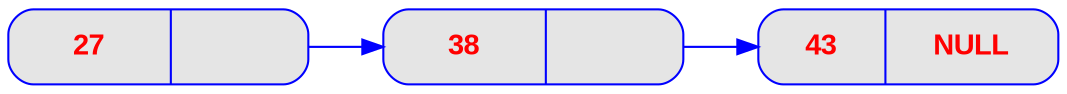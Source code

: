 digraph liste { 
graph [ 
	rankdir = "LR" 
] 

node [ 
	fontname = "Arial bold"
	fontsize = "14" 
	fontcolor = "red" 
	style = "rounded, filled" 
	shape = "record" 
	fillcolor = "grey90" 
	color = "blue" 
	width = "2" 
] 

edge [ 
	color = "blue" 
] 


 
"ID_0001" [label = "{ 27 | <next> }"]; 
"ID_0001" : next -> "ID_0002" ; 
"ID_0002" [label = "{ 38 | <next> }"]; 
"ID_0002" : next -> "ID_0003" ; 
"ID_0003" [label = "{ 43 | <next> NULL}"]; 
}